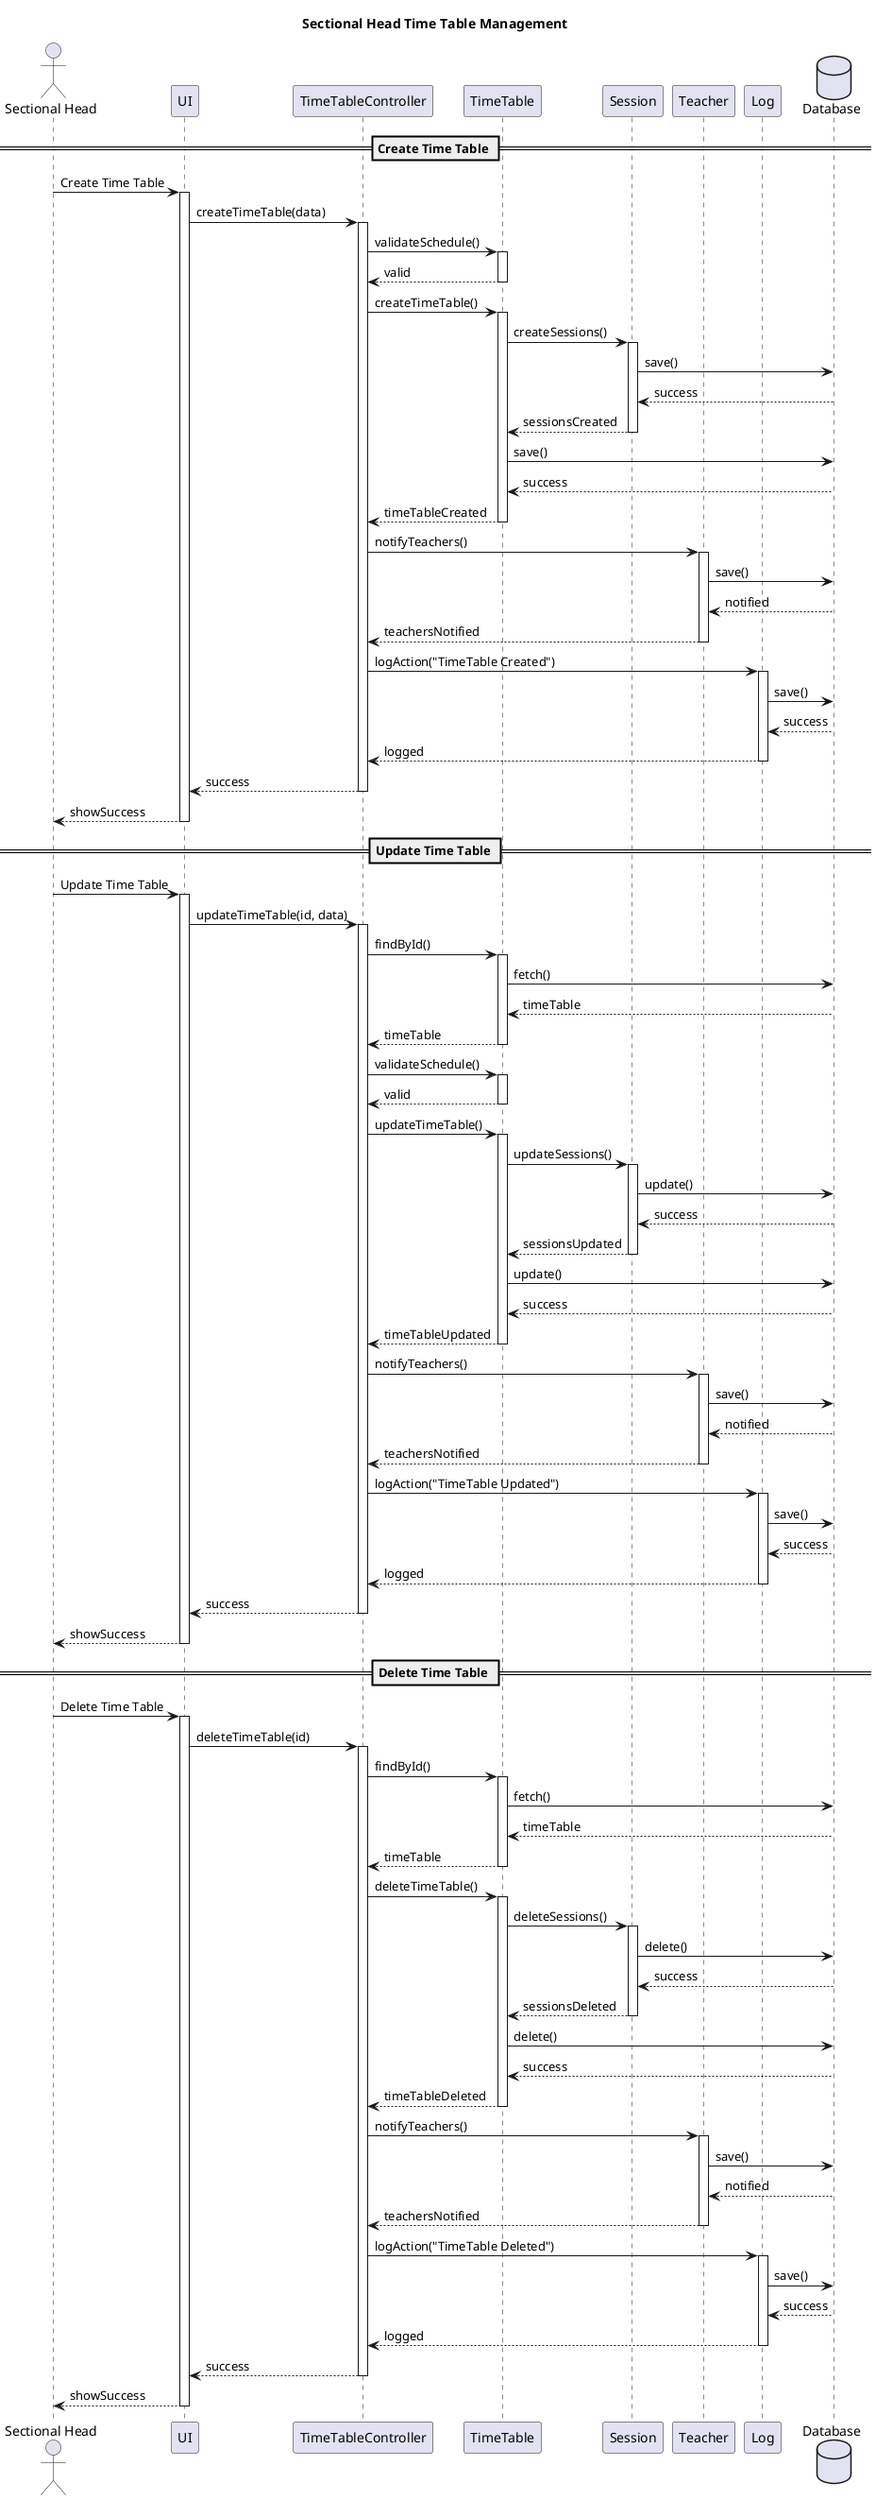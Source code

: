 @startuml Sectional Head Time Table Management
title Sectional Head Time Table Management

actor "Sectional Head" as SH
participant "UI" as UI
participant "TimeTableController" as TC
participant "TimeTable" as TT
participant "Session" as S
participant "Teacher" as T
participant "Log" as L
database "Database" as DB

== Create Time Table ==
SH -> UI: Create Time Table
activate UI
UI -> TC: createTimeTable(data)
activate TC

TC -> TT: validateSchedule()
activate TT
TT --> TC: valid
deactivate TT

TC -> TT: createTimeTable()
activate TT
TT -> S: createSessions()
activate S
S -> DB: save()
DB --> S: success
S --> TT: sessionsCreated
deactivate S

TT -> DB: save()
DB --> TT: success
TT --> TC: timeTableCreated
deactivate TT

TC -> T: notifyTeachers()
activate T
T -> DB: save()
DB --> T: notified
T --> TC: teachersNotified
deactivate T

TC -> L: logAction("TimeTable Created")
activate L
L -> DB: save()
DB --> L: success
L --> TC: logged
deactivate L

TC --> UI: success
deactivate TC
UI --> SH: showSuccess
deactivate UI

== Update Time Table ==
SH -> UI: Update Time Table
activate UI
UI -> TC: updateTimeTable(id, data)
activate TC

TC -> TT: findById()
activate TT
TT -> DB: fetch()
DB --> TT: timeTable
TT --> TC: timeTable
deactivate TT

TC -> TT: validateSchedule()
activate TT
TT --> TC: valid
deactivate TT

TC -> TT: updateTimeTable()
activate TT
TT -> S: updateSessions()
activate S
S -> DB: update()
DB --> S: success
S --> TT: sessionsUpdated
deactivate S

TT -> DB: update()
DB --> TT: success
TT --> TC: timeTableUpdated
deactivate TT

TC -> T: notifyTeachers()
activate T
T -> DB: save()
DB --> T: notified
T --> TC: teachersNotified
deactivate T

TC -> L: logAction("TimeTable Updated")
activate L
L -> DB: save()
DB --> L: success
L --> TC: logged
deactivate L

TC --> UI: success
deactivate TC
UI --> SH: showSuccess
deactivate UI

== Delete Time Table ==
SH -> UI: Delete Time Table
activate UI
UI -> TC: deleteTimeTable(id)
activate TC

TC -> TT: findById()
activate TT
TT -> DB: fetch()
DB --> TT: timeTable
TT --> TC: timeTable
deactivate TT

TC -> TT: deleteTimeTable()
activate TT
TT -> S: deleteSessions()
activate S
S -> DB: delete()
DB --> S: success
S --> TT: sessionsDeleted
deactivate S

TT -> DB: delete()
DB --> TT: success
TT --> TC: timeTableDeleted
deactivate TT

TC -> T: notifyTeachers()
activate T
T -> DB: save()
DB --> T: notified
T --> TC: teachersNotified
deactivate T

TC -> L: logAction("TimeTable Deleted")
activate L
L -> DB: save()
DB --> L: success
L --> TC: logged
deactivate L

TC --> UI: success
deactivate TC
UI --> SH: showSuccess
deactivate UI

@enduml